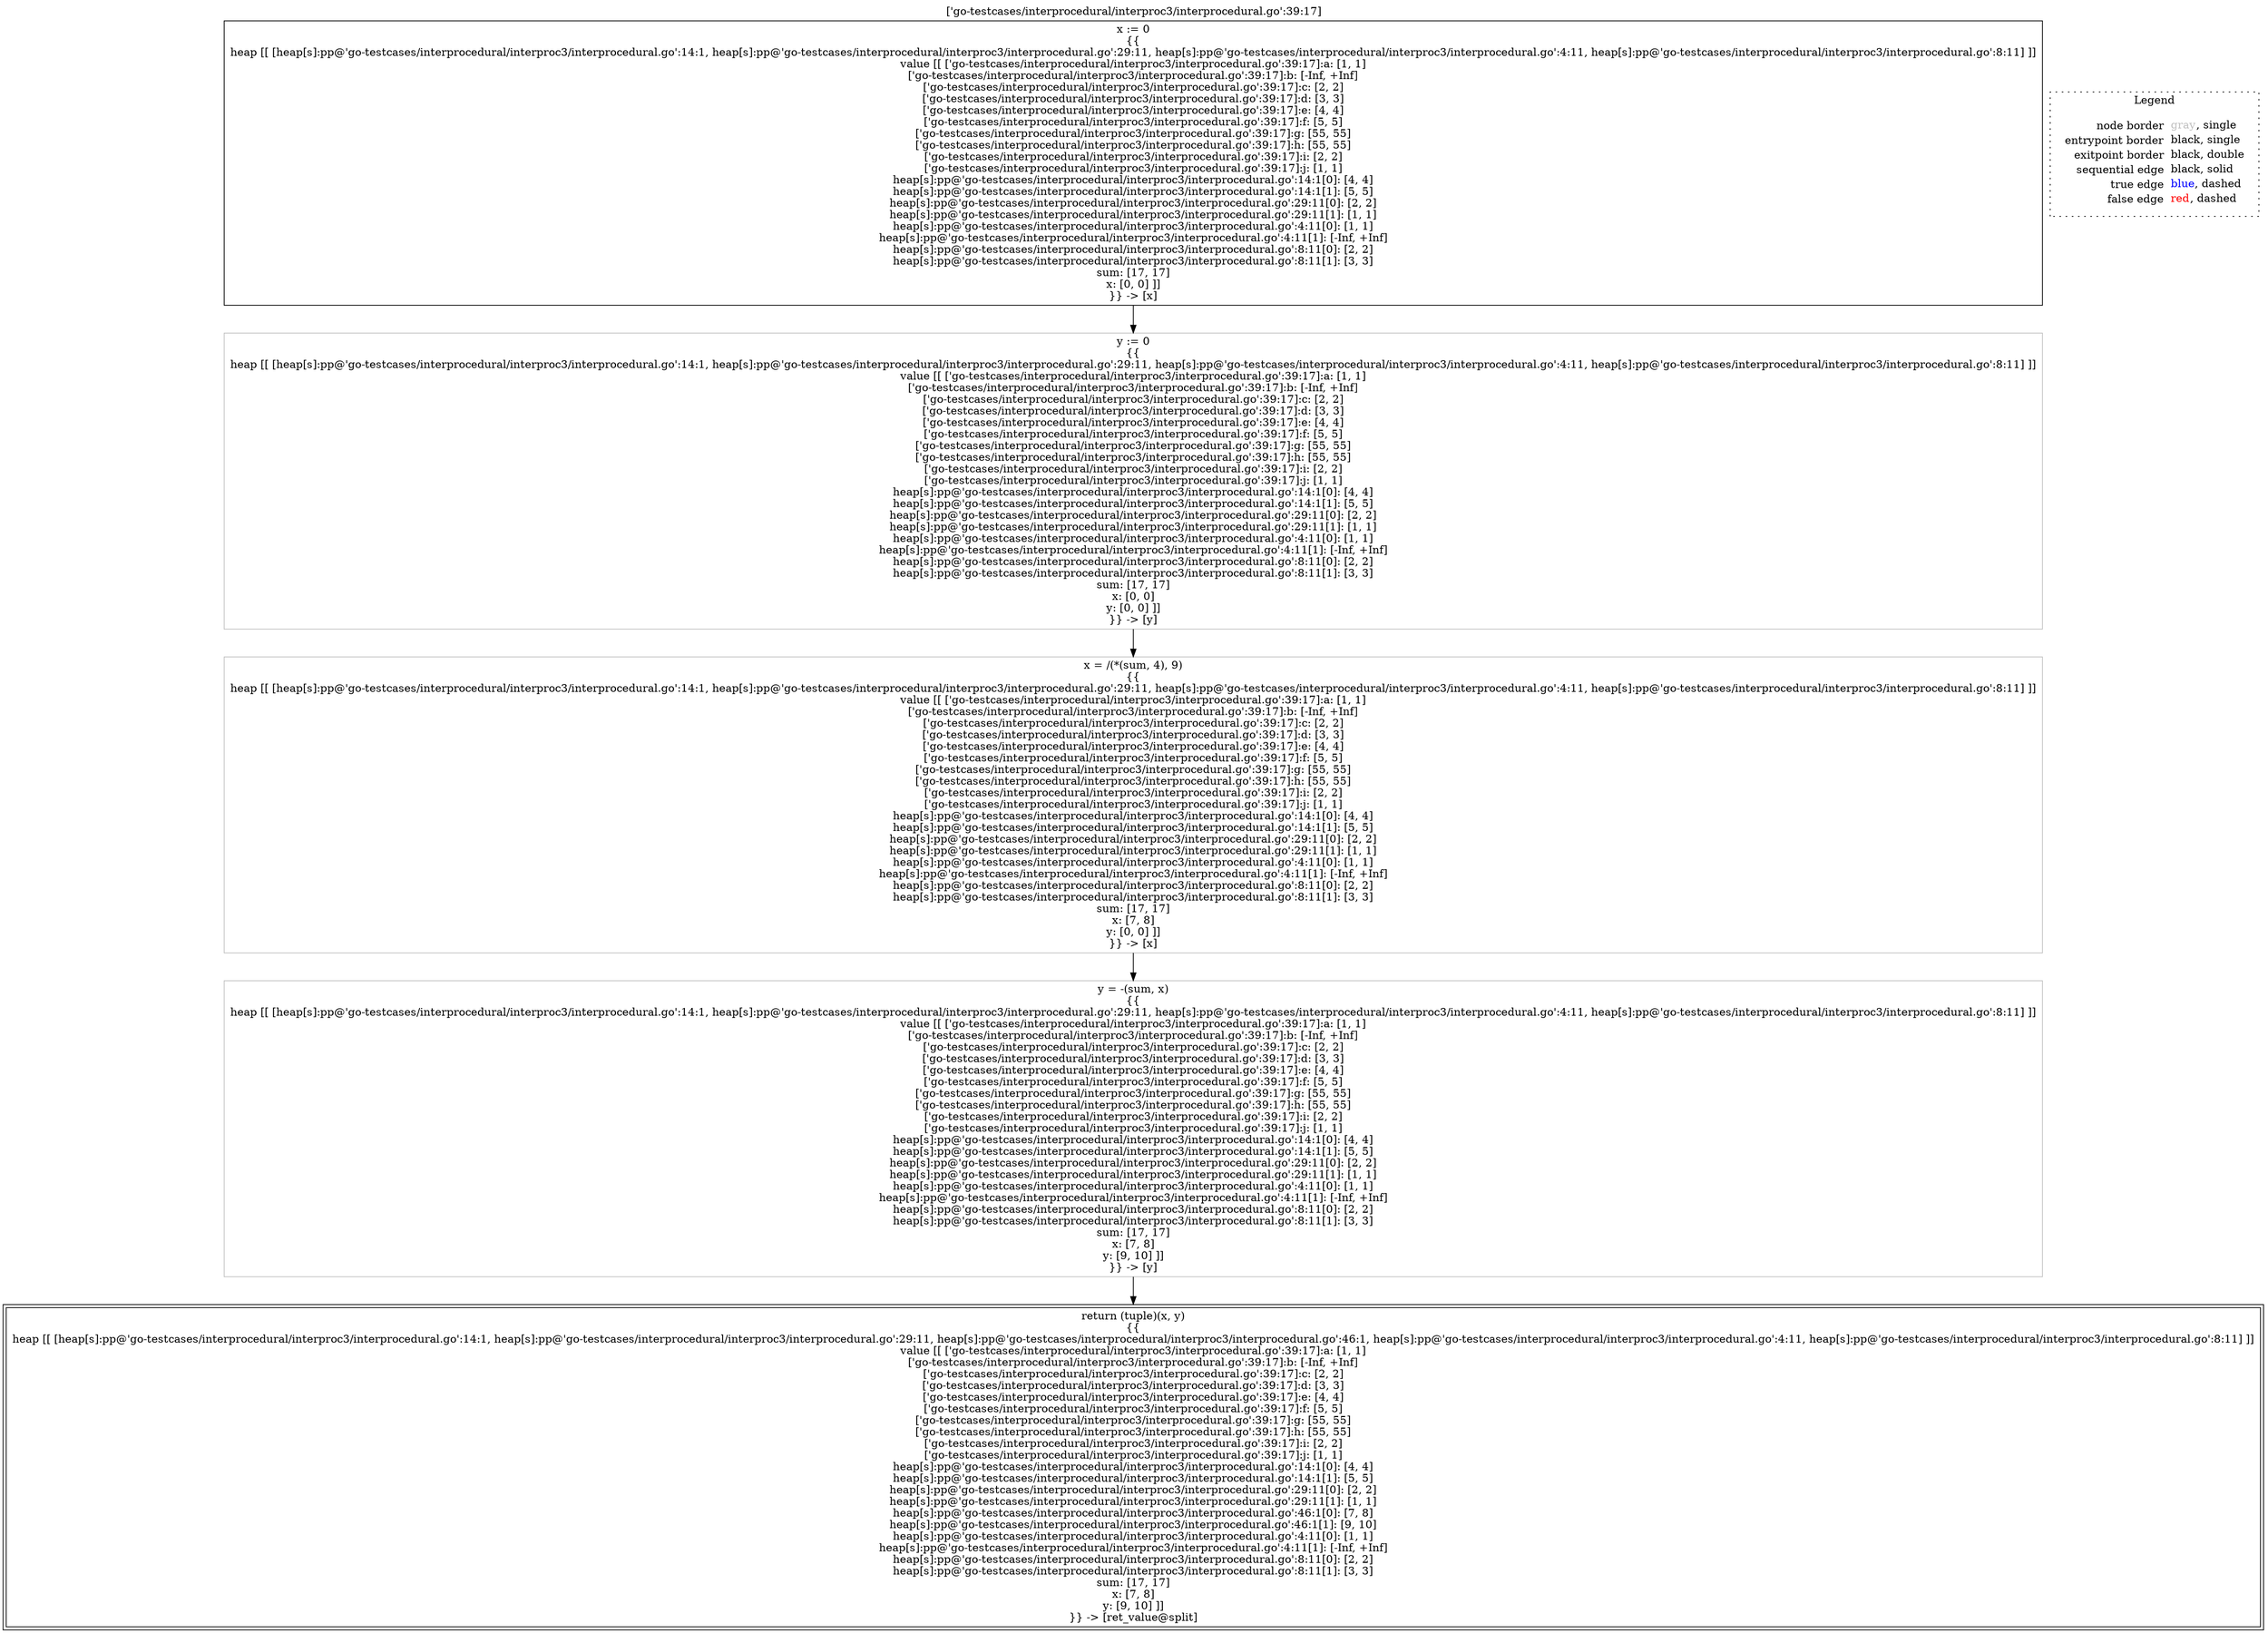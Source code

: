 digraph {
	labelloc="t";
	label="['go-testcases/interprocedural/interproc3/interprocedural.go':39:17]";
	"node0" [shape="rect",color="black",label=<x := 0<BR/>{{<BR/>heap [[ [heap[s]:pp@'go-testcases/interprocedural/interproc3/interprocedural.go':14:1, heap[s]:pp@'go-testcases/interprocedural/interproc3/interprocedural.go':29:11, heap[s]:pp@'go-testcases/interprocedural/interproc3/interprocedural.go':4:11, heap[s]:pp@'go-testcases/interprocedural/interproc3/interprocedural.go':8:11] ]]<BR/>value [[ ['go-testcases/interprocedural/interproc3/interprocedural.go':39:17]:a: [1, 1]<BR/>['go-testcases/interprocedural/interproc3/interprocedural.go':39:17]:b: [-Inf, +Inf]<BR/>['go-testcases/interprocedural/interproc3/interprocedural.go':39:17]:c: [2, 2]<BR/>['go-testcases/interprocedural/interproc3/interprocedural.go':39:17]:d: [3, 3]<BR/>['go-testcases/interprocedural/interproc3/interprocedural.go':39:17]:e: [4, 4]<BR/>['go-testcases/interprocedural/interproc3/interprocedural.go':39:17]:f: [5, 5]<BR/>['go-testcases/interprocedural/interproc3/interprocedural.go':39:17]:g: [55, 55]<BR/>['go-testcases/interprocedural/interproc3/interprocedural.go':39:17]:h: [55, 55]<BR/>['go-testcases/interprocedural/interproc3/interprocedural.go':39:17]:i: [2, 2]<BR/>['go-testcases/interprocedural/interproc3/interprocedural.go':39:17]:j: [1, 1]<BR/>heap[s]:pp@'go-testcases/interprocedural/interproc3/interprocedural.go':14:1[0]: [4, 4]<BR/>heap[s]:pp@'go-testcases/interprocedural/interproc3/interprocedural.go':14:1[1]: [5, 5]<BR/>heap[s]:pp@'go-testcases/interprocedural/interproc3/interprocedural.go':29:11[0]: [2, 2]<BR/>heap[s]:pp@'go-testcases/interprocedural/interproc3/interprocedural.go':29:11[1]: [1, 1]<BR/>heap[s]:pp@'go-testcases/interprocedural/interproc3/interprocedural.go':4:11[0]: [1, 1]<BR/>heap[s]:pp@'go-testcases/interprocedural/interproc3/interprocedural.go':4:11[1]: [-Inf, +Inf]<BR/>heap[s]:pp@'go-testcases/interprocedural/interproc3/interprocedural.go':8:11[0]: [2, 2]<BR/>heap[s]:pp@'go-testcases/interprocedural/interproc3/interprocedural.go':8:11[1]: [3, 3]<BR/>sum: [17, 17]<BR/>x: [0, 0] ]]<BR/>}} -&gt; [x]>];
	"node1" [shape="rect",color="gray",label=<y = -(sum, x)<BR/>{{<BR/>heap [[ [heap[s]:pp@'go-testcases/interprocedural/interproc3/interprocedural.go':14:1, heap[s]:pp@'go-testcases/interprocedural/interproc3/interprocedural.go':29:11, heap[s]:pp@'go-testcases/interprocedural/interproc3/interprocedural.go':4:11, heap[s]:pp@'go-testcases/interprocedural/interproc3/interprocedural.go':8:11] ]]<BR/>value [[ ['go-testcases/interprocedural/interproc3/interprocedural.go':39:17]:a: [1, 1]<BR/>['go-testcases/interprocedural/interproc3/interprocedural.go':39:17]:b: [-Inf, +Inf]<BR/>['go-testcases/interprocedural/interproc3/interprocedural.go':39:17]:c: [2, 2]<BR/>['go-testcases/interprocedural/interproc3/interprocedural.go':39:17]:d: [3, 3]<BR/>['go-testcases/interprocedural/interproc3/interprocedural.go':39:17]:e: [4, 4]<BR/>['go-testcases/interprocedural/interproc3/interprocedural.go':39:17]:f: [5, 5]<BR/>['go-testcases/interprocedural/interproc3/interprocedural.go':39:17]:g: [55, 55]<BR/>['go-testcases/interprocedural/interproc3/interprocedural.go':39:17]:h: [55, 55]<BR/>['go-testcases/interprocedural/interproc3/interprocedural.go':39:17]:i: [2, 2]<BR/>['go-testcases/interprocedural/interproc3/interprocedural.go':39:17]:j: [1, 1]<BR/>heap[s]:pp@'go-testcases/interprocedural/interproc3/interprocedural.go':14:1[0]: [4, 4]<BR/>heap[s]:pp@'go-testcases/interprocedural/interproc3/interprocedural.go':14:1[1]: [5, 5]<BR/>heap[s]:pp@'go-testcases/interprocedural/interproc3/interprocedural.go':29:11[0]: [2, 2]<BR/>heap[s]:pp@'go-testcases/interprocedural/interproc3/interprocedural.go':29:11[1]: [1, 1]<BR/>heap[s]:pp@'go-testcases/interprocedural/interproc3/interprocedural.go':4:11[0]: [1, 1]<BR/>heap[s]:pp@'go-testcases/interprocedural/interproc3/interprocedural.go':4:11[1]: [-Inf, +Inf]<BR/>heap[s]:pp@'go-testcases/interprocedural/interproc3/interprocedural.go':8:11[0]: [2, 2]<BR/>heap[s]:pp@'go-testcases/interprocedural/interproc3/interprocedural.go':8:11[1]: [3, 3]<BR/>sum: [17, 17]<BR/>x: [7, 8]<BR/>y: [9, 10] ]]<BR/>}} -&gt; [y]>];
	"node2" [shape="rect",color="gray",label=<x = /(*(sum, 4), 9)<BR/>{{<BR/>heap [[ [heap[s]:pp@'go-testcases/interprocedural/interproc3/interprocedural.go':14:1, heap[s]:pp@'go-testcases/interprocedural/interproc3/interprocedural.go':29:11, heap[s]:pp@'go-testcases/interprocedural/interproc3/interprocedural.go':4:11, heap[s]:pp@'go-testcases/interprocedural/interproc3/interprocedural.go':8:11] ]]<BR/>value [[ ['go-testcases/interprocedural/interproc3/interprocedural.go':39:17]:a: [1, 1]<BR/>['go-testcases/interprocedural/interproc3/interprocedural.go':39:17]:b: [-Inf, +Inf]<BR/>['go-testcases/interprocedural/interproc3/interprocedural.go':39:17]:c: [2, 2]<BR/>['go-testcases/interprocedural/interproc3/interprocedural.go':39:17]:d: [3, 3]<BR/>['go-testcases/interprocedural/interproc3/interprocedural.go':39:17]:e: [4, 4]<BR/>['go-testcases/interprocedural/interproc3/interprocedural.go':39:17]:f: [5, 5]<BR/>['go-testcases/interprocedural/interproc3/interprocedural.go':39:17]:g: [55, 55]<BR/>['go-testcases/interprocedural/interproc3/interprocedural.go':39:17]:h: [55, 55]<BR/>['go-testcases/interprocedural/interproc3/interprocedural.go':39:17]:i: [2, 2]<BR/>['go-testcases/interprocedural/interproc3/interprocedural.go':39:17]:j: [1, 1]<BR/>heap[s]:pp@'go-testcases/interprocedural/interproc3/interprocedural.go':14:1[0]: [4, 4]<BR/>heap[s]:pp@'go-testcases/interprocedural/interproc3/interprocedural.go':14:1[1]: [5, 5]<BR/>heap[s]:pp@'go-testcases/interprocedural/interproc3/interprocedural.go':29:11[0]: [2, 2]<BR/>heap[s]:pp@'go-testcases/interprocedural/interproc3/interprocedural.go':29:11[1]: [1, 1]<BR/>heap[s]:pp@'go-testcases/interprocedural/interproc3/interprocedural.go':4:11[0]: [1, 1]<BR/>heap[s]:pp@'go-testcases/interprocedural/interproc3/interprocedural.go':4:11[1]: [-Inf, +Inf]<BR/>heap[s]:pp@'go-testcases/interprocedural/interproc3/interprocedural.go':8:11[0]: [2, 2]<BR/>heap[s]:pp@'go-testcases/interprocedural/interproc3/interprocedural.go':8:11[1]: [3, 3]<BR/>sum: [17, 17]<BR/>x: [7, 8]<BR/>y: [0, 0] ]]<BR/>}} -&gt; [x]>];
	"node3" [shape="rect",color="gray",label=<y := 0<BR/>{{<BR/>heap [[ [heap[s]:pp@'go-testcases/interprocedural/interproc3/interprocedural.go':14:1, heap[s]:pp@'go-testcases/interprocedural/interproc3/interprocedural.go':29:11, heap[s]:pp@'go-testcases/interprocedural/interproc3/interprocedural.go':4:11, heap[s]:pp@'go-testcases/interprocedural/interproc3/interprocedural.go':8:11] ]]<BR/>value [[ ['go-testcases/interprocedural/interproc3/interprocedural.go':39:17]:a: [1, 1]<BR/>['go-testcases/interprocedural/interproc3/interprocedural.go':39:17]:b: [-Inf, +Inf]<BR/>['go-testcases/interprocedural/interproc3/interprocedural.go':39:17]:c: [2, 2]<BR/>['go-testcases/interprocedural/interproc3/interprocedural.go':39:17]:d: [3, 3]<BR/>['go-testcases/interprocedural/interproc3/interprocedural.go':39:17]:e: [4, 4]<BR/>['go-testcases/interprocedural/interproc3/interprocedural.go':39:17]:f: [5, 5]<BR/>['go-testcases/interprocedural/interproc3/interprocedural.go':39:17]:g: [55, 55]<BR/>['go-testcases/interprocedural/interproc3/interprocedural.go':39:17]:h: [55, 55]<BR/>['go-testcases/interprocedural/interproc3/interprocedural.go':39:17]:i: [2, 2]<BR/>['go-testcases/interprocedural/interproc3/interprocedural.go':39:17]:j: [1, 1]<BR/>heap[s]:pp@'go-testcases/interprocedural/interproc3/interprocedural.go':14:1[0]: [4, 4]<BR/>heap[s]:pp@'go-testcases/interprocedural/interproc3/interprocedural.go':14:1[1]: [5, 5]<BR/>heap[s]:pp@'go-testcases/interprocedural/interproc3/interprocedural.go':29:11[0]: [2, 2]<BR/>heap[s]:pp@'go-testcases/interprocedural/interproc3/interprocedural.go':29:11[1]: [1, 1]<BR/>heap[s]:pp@'go-testcases/interprocedural/interproc3/interprocedural.go':4:11[0]: [1, 1]<BR/>heap[s]:pp@'go-testcases/interprocedural/interproc3/interprocedural.go':4:11[1]: [-Inf, +Inf]<BR/>heap[s]:pp@'go-testcases/interprocedural/interproc3/interprocedural.go':8:11[0]: [2, 2]<BR/>heap[s]:pp@'go-testcases/interprocedural/interproc3/interprocedural.go':8:11[1]: [3, 3]<BR/>sum: [17, 17]<BR/>x: [0, 0]<BR/>y: [0, 0] ]]<BR/>}} -&gt; [y]>];
	"node4" [shape="rect",color="black",peripheries="2",label=<return (tuple)(x, y)<BR/>{{<BR/>heap [[ [heap[s]:pp@'go-testcases/interprocedural/interproc3/interprocedural.go':14:1, heap[s]:pp@'go-testcases/interprocedural/interproc3/interprocedural.go':29:11, heap[s]:pp@'go-testcases/interprocedural/interproc3/interprocedural.go':46:1, heap[s]:pp@'go-testcases/interprocedural/interproc3/interprocedural.go':4:11, heap[s]:pp@'go-testcases/interprocedural/interproc3/interprocedural.go':8:11] ]]<BR/>value [[ ['go-testcases/interprocedural/interproc3/interprocedural.go':39:17]:a: [1, 1]<BR/>['go-testcases/interprocedural/interproc3/interprocedural.go':39:17]:b: [-Inf, +Inf]<BR/>['go-testcases/interprocedural/interproc3/interprocedural.go':39:17]:c: [2, 2]<BR/>['go-testcases/interprocedural/interproc3/interprocedural.go':39:17]:d: [3, 3]<BR/>['go-testcases/interprocedural/interproc3/interprocedural.go':39:17]:e: [4, 4]<BR/>['go-testcases/interprocedural/interproc3/interprocedural.go':39:17]:f: [5, 5]<BR/>['go-testcases/interprocedural/interproc3/interprocedural.go':39:17]:g: [55, 55]<BR/>['go-testcases/interprocedural/interproc3/interprocedural.go':39:17]:h: [55, 55]<BR/>['go-testcases/interprocedural/interproc3/interprocedural.go':39:17]:i: [2, 2]<BR/>['go-testcases/interprocedural/interproc3/interprocedural.go':39:17]:j: [1, 1]<BR/>heap[s]:pp@'go-testcases/interprocedural/interproc3/interprocedural.go':14:1[0]: [4, 4]<BR/>heap[s]:pp@'go-testcases/interprocedural/interproc3/interprocedural.go':14:1[1]: [5, 5]<BR/>heap[s]:pp@'go-testcases/interprocedural/interproc3/interprocedural.go':29:11[0]: [2, 2]<BR/>heap[s]:pp@'go-testcases/interprocedural/interproc3/interprocedural.go':29:11[1]: [1, 1]<BR/>heap[s]:pp@'go-testcases/interprocedural/interproc3/interprocedural.go':46:1[0]: [7, 8]<BR/>heap[s]:pp@'go-testcases/interprocedural/interproc3/interprocedural.go':46:1[1]: [9, 10]<BR/>heap[s]:pp@'go-testcases/interprocedural/interproc3/interprocedural.go':4:11[0]: [1, 1]<BR/>heap[s]:pp@'go-testcases/interprocedural/interproc3/interprocedural.go':4:11[1]: [-Inf, +Inf]<BR/>heap[s]:pp@'go-testcases/interprocedural/interproc3/interprocedural.go':8:11[0]: [2, 2]<BR/>heap[s]:pp@'go-testcases/interprocedural/interproc3/interprocedural.go':8:11[1]: [3, 3]<BR/>sum: [17, 17]<BR/>x: [7, 8]<BR/>y: [9, 10] ]]<BR/>}} -&gt; [ret_value@split]>];
	"node1" -> "node4" [color="black"];
	"node0" -> "node3" [color="black"];
	"node2" -> "node1" [color="black"];
	"node3" -> "node2" [color="black"];
subgraph cluster_legend {
	label="Legend";
	style=dotted;
	node [shape=plaintext];
	"legend" [label=<<table border="0" cellpadding="2" cellspacing="0" cellborder="0"><tr><td align="right">node border&nbsp;</td><td align="left"><font color="gray">gray</font>, single</td></tr><tr><td align="right">entrypoint border&nbsp;</td><td align="left"><font color="black">black</font>, single</td></tr><tr><td align="right">exitpoint border&nbsp;</td><td align="left"><font color="black">black</font>, double</td></tr><tr><td align="right">sequential edge&nbsp;</td><td align="left"><font color="black">black</font>, solid</td></tr><tr><td align="right">true edge&nbsp;</td><td align="left"><font color="blue">blue</font>, dashed</td></tr><tr><td align="right">false edge&nbsp;</td><td align="left"><font color="red">red</font>, dashed</td></tr></table>>];
}

}
